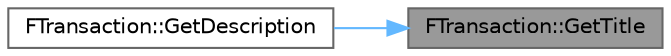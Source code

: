 digraph "FTransaction::GetTitle"
{
 // INTERACTIVE_SVG=YES
 // LATEX_PDF_SIZE
  bgcolor="transparent";
  edge [fontname=Helvetica,fontsize=10,labelfontname=Helvetica,labelfontsize=10];
  node [fontname=Helvetica,fontsize=10,shape=box,height=0.2,width=0.4];
  rankdir="RL";
  Node1 [id="Node000001",label="FTransaction::GetTitle",height=0.2,width=0.4,color="gray40", fillcolor="grey60", style="filled", fontcolor="black",tooltip="Returns the descriptive text for the transaction."];
  Node1 -> Node2 [id="edge1_Node000001_Node000002",dir="back",color="steelblue1",style="solid",tooltip=" "];
  Node2 [id="Node000002",label="FTransaction::GetDescription",height=0.2,width=0.4,color="grey40", fillcolor="white", style="filled",URL="$d1/dd5/classFTransaction.html#ac57fdf9bc5f4bd0bf9081bc00d4580c7",tooltip="Returns the description of each contained Object Record."];
}
